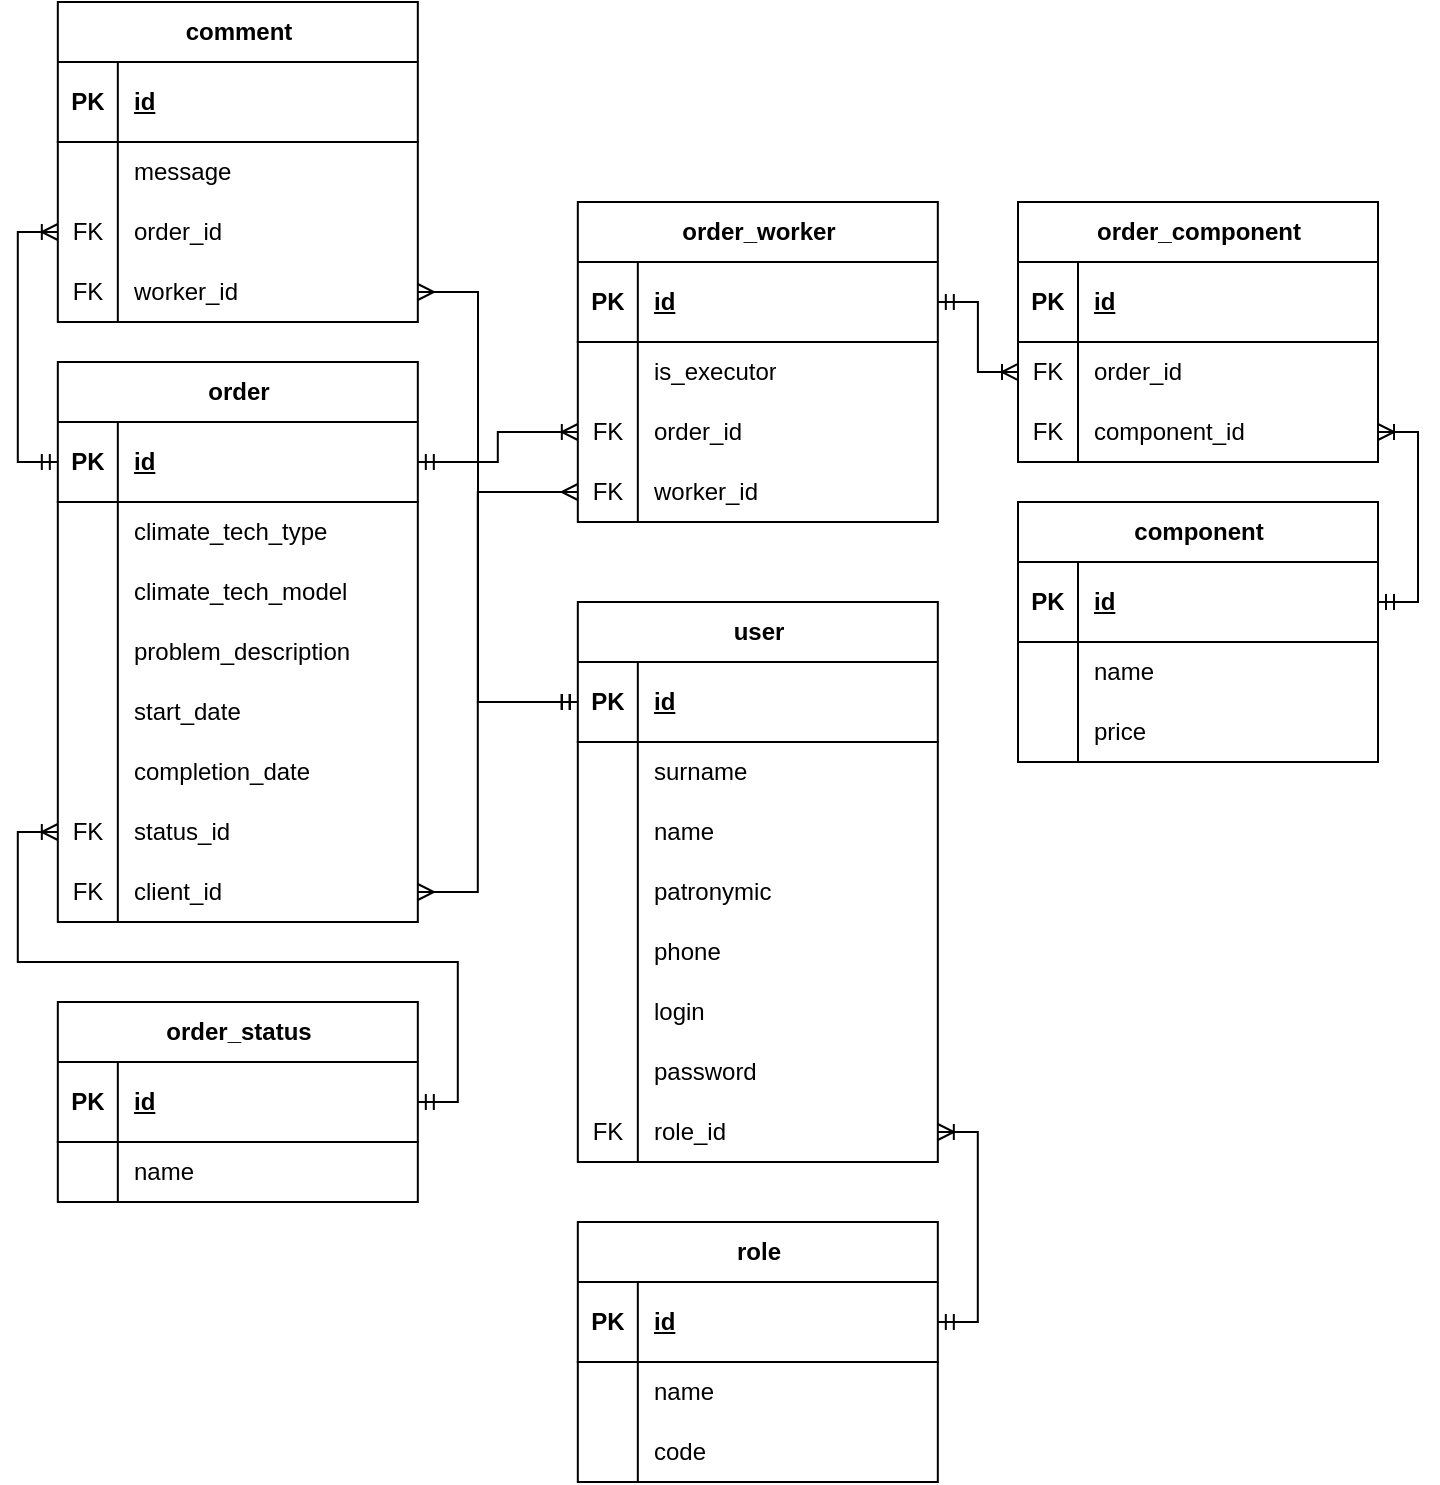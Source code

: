 <mxfile version="22.1.11" type="device">
  <diagram name="Страница — 1" id="3lKzd6CXPsoVaqZ3yTgd">
    <mxGraphModel dx="1295" dy="1095" grid="1" gridSize="10" guides="1" tooltips="1" connect="1" arrows="1" fold="1" page="1" pageScale="1" pageWidth="827" pageHeight="1169" math="0" shadow="0">
      <root>
        <mxCell id="0" />
        <mxCell id="1" parent="0" />
        <mxCell id="fuxb7Lj3LViFwTH3mXIb-1" value="order" style="shape=table;startSize=30;container=1;collapsible=1;childLayout=tableLayout;fixedRows=1;rowLines=0;fontStyle=1;align=center;resizeLast=1;html=1;" vertex="1" parent="1">
          <mxGeometry x="83.91" y="230" width="180" height="280" as="geometry" />
        </mxCell>
        <mxCell id="fuxb7Lj3LViFwTH3mXIb-2" value="" style="shape=tableRow;horizontal=0;startSize=0;swimlaneHead=0;swimlaneBody=0;fillColor=none;collapsible=0;dropTarget=0;points=[[0,0.5],[1,0.5]];portConstraint=eastwest;top=0;left=0;right=0;bottom=1;" vertex="1" parent="fuxb7Lj3LViFwTH3mXIb-1">
          <mxGeometry y="30" width="180" height="40" as="geometry" />
        </mxCell>
        <mxCell id="fuxb7Lj3LViFwTH3mXIb-3" value="PK" style="shape=partialRectangle;connectable=0;fillColor=none;top=0;left=0;bottom=0;right=0;fontStyle=1;overflow=hidden;whiteSpace=wrap;html=1;" vertex="1" parent="fuxb7Lj3LViFwTH3mXIb-2">
          <mxGeometry width="30" height="40" as="geometry">
            <mxRectangle width="30" height="40" as="alternateBounds" />
          </mxGeometry>
        </mxCell>
        <mxCell id="fuxb7Lj3LViFwTH3mXIb-4" value="id" style="shape=partialRectangle;connectable=0;fillColor=none;top=0;left=0;bottom=0;right=0;align=left;spacingLeft=6;fontStyle=5;overflow=hidden;whiteSpace=wrap;html=1;" vertex="1" parent="fuxb7Lj3LViFwTH3mXIb-2">
          <mxGeometry x="30" width="150" height="40" as="geometry">
            <mxRectangle width="150" height="40" as="alternateBounds" />
          </mxGeometry>
        </mxCell>
        <mxCell id="fuxb7Lj3LViFwTH3mXIb-5" value="" style="shape=tableRow;horizontal=0;startSize=0;swimlaneHead=0;swimlaneBody=0;fillColor=none;collapsible=0;dropTarget=0;points=[[0,0.5],[1,0.5]];portConstraint=eastwest;top=0;left=0;right=0;bottom=0;" vertex="1" parent="fuxb7Lj3LViFwTH3mXIb-1">
          <mxGeometry y="70" width="180" height="30" as="geometry" />
        </mxCell>
        <mxCell id="fuxb7Lj3LViFwTH3mXIb-6" value="" style="shape=partialRectangle;connectable=0;fillColor=none;top=0;left=0;bottom=0;right=0;editable=1;overflow=hidden;whiteSpace=wrap;html=1;" vertex="1" parent="fuxb7Lj3LViFwTH3mXIb-5">
          <mxGeometry width="30" height="30" as="geometry">
            <mxRectangle width="30" height="30" as="alternateBounds" />
          </mxGeometry>
        </mxCell>
        <mxCell id="fuxb7Lj3LViFwTH3mXIb-7" value="climate_tech_type" style="shape=partialRectangle;connectable=0;fillColor=none;top=0;left=0;bottom=0;right=0;align=left;spacingLeft=6;overflow=hidden;whiteSpace=wrap;html=1;" vertex="1" parent="fuxb7Lj3LViFwTH3mXIb-5">
          <mxGeometry x="30" width="150" height="30" as="geometry">
            <mxRectangle width="150" height="30" as="alternateBounds" />
          </mxGeometry>
        </mxCell>
        <mxCell id="fuxb7Lj3LViFwTH3mXIb-8" value="" style="shape=tableRow;horizontal=0;startSize=0;swimlaneHead=0;swimlaneBody=0;fillColor=none;collapsible=0;dropTarget=0;points=[[0,0.5],[1,0.5]];portConstraint=eastwest;top=0;left=0;right=0;bottom=0;" vertex="1" parent="fuxb7Lj3LViFwTH3mXIb-1">
          <mxGeometry y="100" width="180" height="30" as="geometry" />
        </mxCell>
        <mxCell id="fuxb7Lj3LViFwTH3mXIb-9" value="" style="shape=partialRectangle;connectable=0;fillColor=none;top=0;left=0;bottom=0;right=0;editable=1;overflow=hidden;whiteSpace=wrap;html=1;" vertex="1" parent="fuxb7Lj3LViFwTH3mXIb-8">
          <mxGeometry width="30" height="30" as="geometry">
            <mxRectangle width="30" height="30" as="alternateBounds" />
          </mxGeometry>
        </mxCell>
        <mxCell id="fuxb7Lj3LViFwTH3mXIb-10" value="climate_tech_model" style="shape=partialRectangle;connectable=0;fillColor=none;top=0;left=0;bottom=0;right=0;align=left;spacingLeft=6;overflow=hidden;whiteSpace=wrap;html=1;" vertex="1" parent="fuxb7Lj3LViFwTH3mXIb-8">
          <mxGeometry x="30" width="150" height="30" as="geometry">
            <mxRectangle width="150" height="30" as="alternateBounds" />
          </mxGeometry>
        </mxCell>
        <mxCell id="fuxb7Lj3LViFwTH3mXIb-11" value="" style="shape=tableRow;horizontal=0;startSize=0;swimlaneHead=0;swimlaneBody=0;fillColor=none;collapsible=0;dropTarget=0;points=[[0,0.5],[1,0.5]];portConstraint=eastwest;top=0;left=0;right=0;bottom=0;" vertex="1" parent="fuxb7Lj3LViFwTH3mXIb-1">
          <mxGeometry y="130" width="180" height="30" as="geometry" />
        </mxCell>
        <mxCell id="fuxb7Lj3LViFwTH3mXIb-12" value="" style="shape=partialRectangle;connectable=0;fillColor=none;top=0;left=0;bottom=0;right=0;editable=1;overflow=hidden;whiteSpace=wrap;html=1;" vertex="1" parent="fuxb7Lj3LViFwTH3mXIb-11">
          <mxGeometry width="30" height="30" as="geometry">
            <mxRectangle width="30" height="30" as="alternateBounds" />
          </mxGeometry>
        </mxCell>
        <mxCell id="fuxb7Lj3LViFwTH3mXIb-13" value="problem_description" style="shape=partialRectangle;connectable=0;fillColor=none;top=0;left=0;bottom=0;right=0;align=left;spacingLeft=6;overflow=hidden;whiteSpace=wrap;html=1;" vertex="1" parent="fuxb7Lj3LViFwTH3mXIb-11">
          <mxGeometry x="30" width="150" height="30" as="geometry">
            <mxRectangle width="150" height="30" as="alternateBounds" />
          </mxGeometry>
        </mxCell>
        <mxCell id="fuxb7Lj3LViFwTH3mXIb-14" style="shape=tableRow;horizontal=0;startSize=0;swimlaneHead=0;swimlaneBody=0;fillColor=none;collapsible=0;dropTarget=0;points=[[0,0.5],[1,0.5]];portConstraint=eastwest;top=0;left=0;right=0;bottom=0;" vertex="1" parent="fuxb7Lj3LViFwTH3mXIb-1">
          <mxGeometry y="160" width="180" height="30" as="geometry" />
        </mxCell>
        <mxCell id="fuxb7Lj3LViFwTH3mXIb-15" style="shape=partialRectangle;connectable=0;fillColor=none;top=0;left=0;bottom=0;right=0;editable=1;overflow=hidden;whiteSpace=wrap;html=1;" vertex="1" parent="fuxb7Lj3LViFwTH3mXIb-14">
          <mxGeometry width="30" height="30" as="geometry">
            <mxRectangle width="30" height="30" as="alternateBounds" />
          </mxGeometry>
        </mxCell>
        <mxCell id="fuxb7Lj3LViFwTH3mXIb-16" value="start_date" style="shape=partialRectangle;connectable=0;fillColor=none;top=0;left=0;bottom=0;right=0;align=left;spacingLeft=6;overflow=hidden;whiteSpace=wrap;html=1;" vertex="1" parent="fuxb7Lj3LViFwTH3mXIb-14">
          <mxGeometry x="30" width="150" height="30" as="geometry">
            <mxRectangle width="150" height="30" as="alternateBounds" />
          </mxGeometry>
        </mxCell>
        <mxCell id="fuxb7Lj3LViFwTH3mXIb-17" style="shape=tableRow;horizontal=0;startSize=0;swimlaneHead=0;swimlaneBody=0;fillColor=none;collapsible=0;dropTarget=0;points=[[0,0.5],[1,0.5]];portConstraint=eastwest;top=0;left=0;right=0;bottom=0;" vertex="1" parent="fuxb7Lj3LViFwTH3mXIb-1">
          <mxGeometry y="190" width="180" height="30" as="geometry" />
        </mxCell>
        <mxCell id="fuxb7Lj3LViFwTH3mXIb-18" value="" style="shape=partialRectangle;connectable=0;fillColor=none;top=0;left=0;bottom=0;right=0;editable=1;overflow=hidden;whiteSpace=wrap;html=1;" vertex="1" parent="fuxb7Lj3LViFwTH3mXIb-17">
          <mxGeometry width="30" height="30" as="geometry">
            <mxRectangle width="30" height="30" as="alternateBounds" />
          </mxGeometry>
        </mxCell>
        <mxCell id="fuxb7Lj3LViFwTH3mXIb-19" value="completion_date" style="shape=partialRectangle;connectable=0;fillColor=none;top=0;left=0;bottom=0;right=0;align=left;spacingLeft=6;overflow=hidden;whiteSpace=wrap;html=1;" vertex="1" parent="fuxb7Lj3LViFwTH3mXIb-17">
          <mxGeometry x="30" width="150" height="30" as="geometry">
            <mxRectangle width="150" height="30" as="alternateBounds" />
          </mxGeometry>
        </mxCell>
        <mxCell id="fuxb7Lj3LViFwTH3mXIb-20" style="shape=tableRow;horizontal=0;startSize=0;swimlaneHead=0;swimlaneBody=0;fillColor=none;collapsible=0;dropTarget=0;points=[[0,0.5],[1,0.5]];portConstraint=eastwest;top=0;left=0;right=0;bottom=0;" vertex="1" parent="fuxb7Lj3LViFwTH3mXIb-1">
          <mxGeometry y="220" width="180" height="30" as="geometry" />
        </mxCell>
        <mxCell id="fuxb7Lj3LViFwTH3mXIb-21" value="FK" style="shape=partialRectangle;connectable=0;fillColor=none;top=0;left=0;bottom=0;right=0;editable=1;overflow=hidden;whiteSpace=wrap;html=1;" vertex="1" parent="fuxb7Lj3LViFwTH3mXIb-20">
          <mxGeometry width="30" height="30" as="geometry">
            <mxRectangle width="30" height="30" as="alternateBounds" />
          </mxGeometry>
        </mxCell>
        <mxCell id="fuxb7Lj3LViFwTH3mXIb-22" value="status_id" style="shape=partialRectangle;connectable=0;fillColor=none;top=0;left=0;bottom=0;right=0;align=left;spacingLeft=6;overflow=hidden;whiteSpace=wrap;html=1;" vertex="1" parent="fuxb7Lj3LViFwTH3mXIb-20">
          <mxGeometry x="30" width="150" height="30" as="geometry">
            <mxRectangle width="150" height="30" as="alternateBounds" />
          </mxGeometry>
        </mxCell>
        <mxCell id="fuxb7Lj3LViFwTH3mXIb-23" style="shape=tableRow;horizontal=0;startSize=0;swimlaneHead=0;swimlaneBody=0;fillColor=none;collapsible=0;dropTarget=0;points=[[0,0.5],[1,0.5]];portConstraint=eastwest;top=0;left=0;right=0;bottom=0;" vertex="1" parent="fuxb7Lj3LViFwTH3mXIb-1">
          <mxGeometry y="250" width="180" height="30" as="geometry" />
        </mxCell>
        <mxCell id="fuxb7Lj3LViFwTH3mXIb-24" value="FK" style="shape=partialRectangle;connectable=0;fillColor=none;top=0;left=0;bottom=0;right=0;editable=1;overflow=hidden;whiteSpace=wrap;html=1;" vertex="1" parent="fuxb7Lj3LViFwTH3mXIb-23">
          <mxGeometry width="30" height="30" as="geometry">
            <mxRectangle width="30" height="30" as="alternateBounds" />
          </mxGeometry>
        </mxCell>
        <mxCell id="fuxb7Lj3LViFwTH3mXIb-25" value="client_id" style="shape=partialRectangle;connectable=0;fillColor=none;top=0;left=0;bottom=0;right=0;align=left;spacingLeft=6;overflow=hidden;whiteSpace=wrap;html=1;" vertex="1" parent="fuxb7Lj3LViFwTH3mXIb-23">
          <mxGeometry x="30" width="150" height="30" as="geometry">
            <mxRectangle width="150" height="30" as="alternateBounds" />
          </mxGeometry>
        </mxCell>
        <mxCell id="fuxb7Lj3LViFwTH3mXIb-26" value="order_status" style="shape=table;startSize=30;container=1;collapsible=1;childLayout=tableLayout;fixedRows=1;rowLines=0;fontStyle=1;align=center;resizeLast=1;html=1;" vertex="1" parent="1">
          <mxGeometry x="83.91" y="550" width="180" height="100" as="geometry" />
        </mxCell>
        <mxCell id="fuxb7Lj3LViFwTH3mXIb-27" value="" style="shape=tableRow;horizontal=0;startSize=0;swimlaneHead=0;swimlaneBody=0;fillColor=none;collapsible=0;dropTarget=0;points=[[0,0.5],[1,0.5]];portConstraint=eastwest;top=0;left=0;right=0;bottom=1;" vertex="1" parent="fuxb7Lj3LViFwTH3mXIb-26">
          <mxGeometry y="30" width="180" height="40" as="geometry" />
        </mxCell>
        <mxCell id="fuxb7Lj3LViFwTH3mXIb-28" value="PK" style="shape=partialRectangle;connectable=0;fillColor=none;top=0;left=0;bottom=0;right=0;fontStyle=1;overflow=hidden;whiteSpace=wrap;html=1;" vertex="1" parent="fuxb7Lj3LViFwTH3mXIb-27">
          <mxGeometry width="30" height="40" as="geometry">
            <mxRectangle width="30" height="40" as="alternateBounds" />
          </mxGeometry>
        </mxCell>
        <mxCell id="fuxb7Lj3LViFwTH3mXIb-29" value="id" style="shape=partialRectangle;connectable=0;fillColor=none;top=0;left=0;bottom=0;right=0;align=left;spacingLeft=6;fontStyle=5;overflow=hidden;whiteSpace=wrap;html=1;" vertex="1" parent="fuxb7Lj3LViFwTH3mXIb-27">
          <mxGeometry x="30" width="150" height="40" as="geometry">
            <mxRectangle width="150" height="40" as="alternateBounds" />
          </mxGeometry>
        </mxCell>
        <mxCell id="fuxb7Lj3LViFwTH3mXIb-30" value="" style="shape=tableRow;horizontal=0;startSize=0;swimlaneHead=0;swimlaneBody=0;fillColor=none;collapsible=0;dropTarget=0;points=[[0,0.5],[1,0.5]];portConstraint=eastwest;top=0;left=0;right=0;bottom=0;" vertex="1" parent="fuxb7Lj3LViFwTH3mXIb-26">
          <mxGeometry y="70" width="180" height="30" as="geometry" />
        </mxCell>
        <mxCell id="fuxb7Lj3LViFwTH3mXIb-31" value="" style="shape=partialRectangle;connectable=0;fillColor=none;top=0;left=0;bottom=0;right=0;editable=1;overflow=hidden;whiteSpace=wrap;html=1;" vertex="1" parent="fuxb7Lj3LViFwTH3mXIb-30">
          <mxGeometry width="30" height="30" as="geometry">
            <mxRectangle width="30" height="30" as="alternateBounds" />
          </mxGeometry>
        </mxCell>
        <mxCell id="fuxb7Lj3LViFwTH3mXIb-32" value="name" style="shape=partialRectangle;connectable=0;fillColor=none;top=0;left=0;bottom=0;right=0;align=left;spacingLeft=6;overflow=hidden;whiteSpace=wrap;html=1;" vertex="1" parent="fuxb7Lj3LViFwTH3mXIb-30">
          <mxGeometry x="30" width="150" height="30" as="geometry">
            <mxRectangle width="150" height="30" as="alternateBounds" />
          </mxGeometry>
        </mxCell>
        <mxCell id="fuxb7Lj3LViFwTH3mXIb-38" style="edgeStyle=orthogonalEdgeStyle;rounded=0;orthogonalLoop=1;jettySize=auto;html=1;endArrow=ERmandOne;endFill=0;startArrow=ERoneToMany;startFill=0;" edge="1" parent="1" source="fuxb7Lj3LViFwTH3mXIb-20" target="fuxb7Lj3LViFwTH3mXIb-27">
          <mxGeometry relative="1" as="geometry">
            <mxPoint x="843.91" y="885" as="sourcePoint" />
            <mxPoint x="743.91" y="825" as="targetPoint" />
          </mxGeometry>
        </mxCell>
        <mxCell id="fuxb7Lj3LViFwTH3mXIb-40" value="user" style="shape=table;startSize=30;container=1;collapsible=1;childLayout=tableLayout;fixedRows=1;rowLines=0;fontStyle=1;align=center;resizeLast=1;html=1;" vertex="1" parent="1">
          <mxGeometry x="343.91" y="350" width="180" height="280" as="geometry" />
        </mxCell>
        <mxCell id="fuxb7Lj3LViFwTH3mXIb-41" value="" style="shape=tableRow;horizontal=0;startSize=0;swimlaneHead=0;swimlaneBody=0;fillColor=none;collapsible=0;dropTarget=0;points=[[0,0.5],[1,0.5]];portConstraint=eastwest;top=0;left=0;right=0;bottom=1;" vertex="1" parent="fuxb7Lj3LViFwTH3mXIb-40">
          <mxGeometry y="30" width="180" height="40" as="geometry" />
        </mxCell>
        <mxCell id="fuxb7Lj3LViFwTH3mXIb-42" value="PK" style="shape=partialRectangle;connectable=0;fillColor=none;top=0;left=0;bottom=0;right=0;fontStyle=1;overflow=hidden;whiteSpace=wrap;html=1;" vertex="1" parent="fuxb7Lj3LViFwTH3mXIb-41">
          <mxGeometry width="30" height="40" as="geometry">
            <mxRectangle width="30" height="40" as="alternateBounds" />
          </mxGeometry>
        </mxCell>
        <mxCell id="fuxb7Lj3LViFwTH3mXIb-43" value="id" style="shape=partialRectangle;connectable=0;fillColor=none;top=0;left=0;bottom=0;right=0;align=left;spacingLeft=6;fontStyle=5;overflow=hidden;whiteSpace=wrap;html=1;" vertex="1" parent="fuxb7Lj3LViFwTH3mXIb-41">
          <mxGeometry x="30" width="150" height="40" as="geometry">
            <mxRectangle width="150" height="40" as="alternateBounds" />
          </mxGeometry>
        </mxCell>
        <mxCell id="fuxb7Lj3LViFwTH3mXIb-44" value="" style="shape=tableRow;horizontal=0;startSize=0;swimlaneHead=0;swimlaneBody=0;fillColor=none;collapsible=0;dropTarget=0;points=[[0,0.5],[1,0.5]];portConstraint=eastwest;top=0;left=0;right=0;bottom=0;" vertex="1" parent="fuxb7Lj3LViFwTH3mXIb-40">
          <mxGeometry y="70" width="180" height="30" as="geometry" />
        </mxCell>
        <mxCell id="fuxb7Lj3LViFwTH3mXIb-45" value="" style="shape=partialRectangle;connectable=0;fillColor=none;top=0;left=0;bottom=0;right=0;editable=1;overflow=hidden;whiteSpace=wrap;html=1;" vertex="1" parent="fuxb7Lj3LViFwTH3mXIb-44">
          <mxGeometry width="30" height="30" as="geometry">
            <mxRectangle width="30" height="30" as="alternateBounds" />
          </mxGeometry>
        </mxCell>
        <mxCell id="fuxb7Lj3LViFwTH3mXIb-46" value="surname" style="shape=partialRectangle;connectable=0;fillColor=none;top=0;left=0;bottom=0;right=0;align=left;spacingLeft=6;overflow=hidden;whiteSpace=wrap;html=1;" vertex="1" parent="fuxb7Lj3LViFwTH3mXIb-44">
          <mxGeometry x="30" width="150" height="30" as="geometry">
            <mxRectangle width="150" height="30" as="alternateBounds" />
          </mxGeometry>
        </mxCell>
        <mxCell id="fuxb7Lj3LViFwTH3mXIb-47" value="" style="shape=tableRow;horizontal=0;startSize=0;swimlaneHead=0;swimlaneBody=0;fillColor=none;collapsible=0;dropTarget=0;points=[[0,0.5],[1,0.5]];portConstraint=eastwest;top=0;left=0;right=0;bottom=0;" vertex="1" parent="fuxb7Lj3LViFwTH3mXIb-40">
          <mxGeometry y="100" width="180" height="30" as="geometry" />
        </mxCell>
        <mxCell id="fuxb7Lj3LViFwTH3mXIb-48" value="" style="shape=partialRectangle;connectable=0;fillColor=none;top=0;left=0;bottom=0;right=0;editable=1;overflow=hidden;whiteSpace=wrap;html=1;" vertex="1" parent="fuxb7Lj3LViFwTH3mXIb-47">
          <mxGeometry width="30" height="30" as="geometry">
            <mxRectangle width="30" height="30" as="alternateBounds" />
          </mxGeometry>
        </mxCell>
        <mxCell id="fuxb7Lj3LViFwTH3mXIb-49" value="name" style="shape=partialRectangle;connectable=0;fillColor=none;top=0;left=0;bottom=0;right=0;align=left;spacingLeft=6;overflow=hidden;whiteSpace=wrap;html=1;" vertex="1" parent="fuxb7Lj3LViFwTH3mXIb-47">
          <mxGeometry x="30" width="150" height="30" as="geometry">
            <mxRectangle width="150" height="30" as="alternateBounds" />
          </mxGeometry>
        </mxCell>
        <mxCell id="fuxb7Lj3LViFwTH3mXIb-50" value="" style="shape=tableRow;horizontal=0;startSize=0;swimlaneHead=0;swimlaneBody=0;fillColor=none;collapsible=0;dropTarget=0;points=[[0,0.5],[1,0.5]];portConstraint=eastwest;top=0;left=0;right=0;bottom=0;" vertex="1" parent="fuxb7Lj3LViFwTH3mXIb-40">
          <mxGeometry y="130" width="180" height="30" as="geometry" />
        </mxCell>
        <mxCell id="fuxb7Lj3LViFwTH3mXIb-51" value="" style="shape=partialRectangle;connectable=0;fillColor=none;top=0;left=0;bottom=0;right=0;editable=1;overflow=hidden;whiteSpace=wrap;html=1;" vertex="1" parent="fuxb7Lj3LViFwTH3mXIb-50">
          <mxGeometry width="30" height="30" as="geometry">
            <mxRectangle width="30" height="30" as="alternateBounds" />
          </mxGeometry>
        </mxCell>
        <mxCell id="fuxb7Lj3LViFwTH3mXIb-52" value="patronymic" style="shape=partialRectangle;connectable=0;fillColor=none;top=0;left=0;bottom=0;right=0;align=left;spacingLeft=6;overflow=hidden;whiteSpace=wrap;html=1;" vertex="1" parent="fuxb7Lj3LViFwTH3mXIb-50">
          <mxGeometry x="30" width="150" height="30" as="geometry">
            <mxRectangle width="150" height="30" as="alternateBounds" />
          </mxGeometry>
        </mxCell>
        <mxCell id="fuxb7Lj3LViFwTH3mXIb-53" style="shape=tableRow;horizontal=0;startSize=0;swimlaneHead=0;swimlaneBody=0;fillColor=none;collapsible=0;dropTarget=0;points=[[0,0.5],[1,0.5]];portConstraint=eastwest;top=0;left=0;right=0;bottom=0;" vertex="1" parent="fuxb7Lj3LViFwTH3mXIb-40">
          <mxGeometry y="160" width="180" height="30" as="geometry" />
        </mxCell>
        <mxCell id="fuxb7Lj3LViFwTH3mXIb-54" style="shape=partialRectangle;connectable=0;fillColor=none;top=0;left=0;bottom=0;right=0;editable=1;overflow=hidden;whiteSpace=wrap;html=1;" vertex="1" parent="fuxb7Lj3LViFwTH3mXIb-53">
          <mxGeometry width="30" height="30" as="geometry">
            <mxRectangle width="30" height="30" as="alternateBounds" />
          </mxGeometry>
        </mxCell>
        <mxCell id="fuxb7Lj3LViFwTH3mXIb-55" value="phone" style="shape=partialRectangle;connectable=0;fillColor=none;top=0;left=0;bottom=0;right=0;align=left;spacingLeft=6;overflow=hidden;whiteSpace=wrap;html=1;" vertex="1" parent="fuxb7Lj3LViFwTH3mXIb-53">
          <mxGeometry x="30" width="150" height="30" as="geometry">
            <mxRectangle width="150" height="30" as="alternateBounds" />
          </mxGeometry>
        </mxCell>
        <mxCell id="fuxb7Lj3LViFwTH3mXIb-56" style="shape=tableRow;horizontal=0;startSize=0;swimlaneHead=0;swimlaneBody=0;fillColor=none;collapsible=0;dropTarget=0;points=[[0,0.5],[1,0.5]];portConstraint=eastwest;top=0;left=0;right=0;bottom=0;" vertex="1" parent="fuxb7Lj3LViFwTH3mXIb-40">
          <mxGeometry y="190" width="180" height="30" as="geometry" />
        </mxCell>
        <mxCell id="fuxb7Lj3LViFwTH3mXIb-57" style="shape=partialRectangle;connectable=0;fillColor=none;top=0;left=0;bottom=0;right=0;editable=1;overflow=hidden;whiteSpace=wrap;html=1;" vertex="1" parent="fuxb7Lj3LViFwTH3mXIb-56">
          <mxGeometry width="30" height="30" as="geometry">
            <mxRectangle width="30" height="30" as="alternateBounds" />
          </mxGeometry>
        </mxCell>
        <mxCell id="fuxb7Lj3LViFwTH3mXIb-58" value="login" style="shape=partialRectangle;connectable=0;fillColor=none;top=0;left=0;bottom=0;right=0;align=left;spacingLeft=6;overflow=hidden;whiteSpace=wrap;html=1;" vertex="1" parent="fuxb7Lj3LViFwTH3mXIb-56">
          <mxGeometry x="30" width="150" height="30" as="geometry">
            <mxRectangle width="150" height="30" as="alternateBounds" />
          </mxGeometry>
        </mxCell>
        <mxCell id="fuxb7Lj3LViFwTH3mXIb-59" style="shape=tableRow;horizontal=0;startSize=0;swimlaneHead=0;swimlaneBody=0;fillColor=none;collapsible=0;dropTarget=0;points=[[0,0.5],[1,0.5]];portConstraint=eastwest;top=0;left=0;right=0;bottom=0;" vertex="1" parent="fuxb7Lj3LViFwTH3mXIb-40">
          <mxGeometry y="220" width="180" height="30" as="geometry" />
        </mxCell>
        <mxCell id="fuxb7Lj3LViFwTH3mXIb-60" style="shape=partialRectangle;connectable=0;fillColor=none;top=0;left=0;bottom=0;right=0;editable=1;overflow=hidden;whiteSpace=wrap;html=1;" vertex="1" parent="fuxb7Lj3LViFwTH3mXIb-59">
          <mxGeometry width="30" height="30" as="geometry">
            <mxRectangle width="30" height="30" as="alternateBounds" />
          </mxGeometry>
        </mxCell>
        <mxCell id="fuxb7Lj3LViFwTH3mXIb-61" value="password" style="shape=partialRectangle;connectable=0;fillColor=none;top=0;left=0;bottom=0;right=0;align=left;spacingLeft=6;overflow=hidden;whiteSpace=wrap;html=1;" vertex="1" parent="fuxb7Lj3LViFwTH3mXIb-59">
          <mxGeometry x="30" width="150" height="30" as="geometry">
            <mxRectangle width="150" height="30" as="alternateBounds" />
          </mxGeometry>
        </mxCell>
        <mxCell id="fuxb7Lj3LViFwTH3mXIb-62" style="shape=tableRow;horizontal=0;startSize=0;swimlaneHead=0;swimlaneBody=0;fillColor=none;collapsible=0;dropTarget=0;points=[[0,0.5],[1,0.5]];portConstraint=eastwest;top=0;left=0;right=0;bottom=0;" vertex="1" parent="fuxb7Lj3LViFwTH3mXIb-40">
          <mxGeometry y="250" width="180" height="30" as="geometry" />
        </mxCell>
        <mxCell id="fuxb7Lj3LViFwTH3mXIb-63" value="FK" style="shape=partialRectangle;connectable=0;fillColor=none;top=0;left=0;bottom=0;right=0;editable=1;overflow=hidden;whiteSpace=wrap;html=1;" vertex="1" parent="fuxb7Lj3LViFwTH3mXIb-62">
          <mxGeometry width="30" height="30" as="geometry">
            <mxRectangle width="30" height="30" as="alternateBounds" />
          </mxGeometry>
        </mxCell>
        <mxCell id="fuxb7Lj3LViFwTH3mXIb-64" value="role_id" style="shape=partialRectangle;connectable=0;fillColor=none;top=0;left=0;bottom=0;right=0;align=left;spacingLeft=6;overflow=hidden;whiteSpace=wrap;html=1;" vertex="1" parent="fuxb7Lj3LViFwTH3mXIb-62">
          <mxGeometry x="30" width="150" height="30" as="geometry">
            <mxRectangle width="150" height="30" as="alternateBounds" />
          </mxGeometry>
        </mxCell>
        <mxCell id="fuxb7Lj3LViFwTH3mXIb-65" value="role" style="shape=table;startSize=30;container=1;collapsible=1;childLayout=tableLayout;fixedRows=1;rowLines=0;fontStyle=1;align=center;resizeLast=1;html=1;" vertex="1" parent="1">
          <mxGeometry x="343.91" y="660" width="180" height="130" as="geometry" />
        </mxCell>
        <mxCell id="fuxb7Lj3LViFwTH3mXIb-66" value="" style="shape=tableRow;horizontal=0;startSize=0;swimlaneHead=0;swimlaneBody=0;fillColor=none;collapsible=0;dropTarget=0;points=[[0,0.5],[1,0.5]];portConstraint=eastwest;top=0;left=0;right=0;bottom=1;" vertex="1" parent="fuxb7Lj3LViFwTH3mXIb-65">
          <mxGeometry y="30" width="180" height="40" as="geometry" />
        </mxCell>
        <mxCell id="fuxb7Lj3LViFwTH3mXIb-67" value="PK" style="shape=partialRectangle;connectable=0;fillColor=none;top=0;left=0;bottom=0;right=0;fontStyle=1;overflow=hidden;whiteSpace=wrap;html=1;" vertex="1" parent="fuxb7Lj3LViFwTH3mXIb-66">
          <mxGeometry width="30" height="40" as="geometry">
            <mxRectangle width="30" height="40" as="alternateBounds" />
          </mxGeometry>
        </mxCell>
        <mxCell id="fuxb7Lj3LViFwTH3mXIb-68" value="id" style="shape=partialRectangle;connectable=0;fillColor=none;top=0;left=0;bottom=0;right=0;align=left;spacingLeft=6;fontStyle=5;overflow=hidden;whiteSpace=wrap;html=1;" vertex="1" parent="fuxb7Lj3LViFwTH3mXIb-66">
          <mxGeometry x="30" width="150" height="40" as="geometry">
            <mxRectangle width="150" height="40" as="alternateBounds" />
          </mxGeometry>
        </mxCell>
        <mxCell id="fuxb7Lj3LViFwTH3mXIb-69" value="" style="shape=tableRow;horizontal=0;startSize=0;swimlaneHead=0;swimlaneBody=0;fillColor=none;collapsible=0;dropTarget=0;points=[[0,0.5],[1,0.5]];portConstraint=eastwest;top=0;left=0;right=0;bottom=0;" vertex="1" parent="fuxb7Lj3LViFwTH3mXIb-65">
          <mxGeometry y="70" width="180" height="30" as="geometry" />
        </mxCell>
        <mxCell id="fuxb7Lj3LViFwTH3mXIb-70" value="" style="shape=partialRectangle;connectable=0;fillColor=none;top=0;left=0;bottom=0;right=0;editable=1;overflow=hidden;whiteSpace=wrap;html=1;" vertex="1" parent="fuxb7Lj3LViFwTH3mXIb-69">
          <mxGeometry width="30" height="30" as="geometry">
            <mxRectangle width="30" height="30" as="alternateBounds" />
          </mxGeometry>
        </mxCell>
        <mxCell id="fuxb7Lj3LViFwTH3mXIb-71" value="name" style="shape=partialRectangle;connectable=0;fillColor=none;top=0;left=0;bottom=0;right=0;align=left;spacingLeft=6;overflow=hidden;whiteSpace=wrap;html=1;" vertex="1" parent="fuxb7Lj3LViFwTH3mXIb-69">
          <mxGeometry x="30" width="150" height="30" as="geometry">
            <mxRectangle width="150" height="30" as="alternateBounds" />
          </mxGeometry>
        </mxCell>
        <mxCell id="fuxb7Lj3LViFwTH3mXIb-72" style="shape=tableRow;horizontal=0;startSize=0;swimlaneHead=0;swimlaneBody=0;fillColor=none;collapsible=0;dropTarget=0;points=[[0,0.5],[1,0.5]];portConstraint=eastwest;top=0;left=0;right=0;bottom=0;" vertex="1" parent="fuxb7Lj3LViFwTH3mXIb-65">
          <mxGeometry y="100" width="180" height="30" as="geometry" />
        </mxCell>
        <mxCell id="fuxb7Lj3LViFwTH3mXIb-73" style="shape=partialRectangle;connectable=0;fillColor=none;top=0;left=0;bottom=0;right=0;editable=1;overflow=hidden;whiteSpace=wrap;html=1;" vertex="1" parent="fuxb7Lj3LViFwTH3mXIb-72">
          <mxGeometry width="30" height="30" as="geometry">
            <mxRectangle width="30" height="30" as="alternateBounds" />
          </mxGeometry>
        </mxCell>
        <mxCell id="fuxb7Lj3LViFwTH3mXIb-74" value="code" style="shape=partialRectangle;connectable=0;fillColor=none;top=0;left=0;bottom=0;right=0;align=left;spacingLeft=6;overflow=hidden;whiteSpace=wrap;html=1;" vertex="1" parent="fuxb7Lj3LViFwTH3mXIb-72">
          <mxGeometry x="30" width="150" height="30" as="geometry">
            <mxRectangle width="150" height="30" as="alternateBounds" />
          </mxGeometry>
        </mxCell>
        <mxCell id="fuxb7Lj3LViFwTH3mXIb-75" style="edgeStyle=orthogonalEdgeStyle;rounded=0;orthogonalLoop=1;jettySize=auto;html=1;endArrow=ERmandOne;endFill=0;startArrow=ERoneToMany;startFill=0;exitX=1;exitY=0.5;exitDx=0;exitDy=0;entryX=1;entryY=0.5;entryDx=0;entryDy=0;" edge="1" parent="1" source="fuxb7Lj3LViFwTH3mXIb-62" target="fuxb7Lj3LViFwTH3mXIb-66">
          <mxGeometry relative="1" as="geometry">
            <mxPoint x="93.91" y="475" as="sourcePoint" />
            <mxPoint x="273.91" y="610" as="targetPoint" />
            <Array as="points">
              <mxPoint x="543.91" y="615" />
              <mxPoint x="543.91" y="710" />
            </Array>
          </mxGeometry>
        </mxCell>
        <mxCell id="fuxb7Lj3LViFwTH3mXIb-77" style="edgeStyle=orthogonalEdgeStyle;rounded=0;orthogonalLoop=1;jettySize=auto;html=1;startArrow=ERmandOne;startFill=0;endArrow=ERmany;endFill=0;" edge="1" parent="1" source="fuxb7Lj3LViFwTH3mXIb-41" target="fuxb7Lj3LViFwTH3mXIb-23">
          <mxGeometry relative="1" as="geometry">
            <Array as="points">
              <mxPoint x="293.91" y="400" />
              <mxPoint x="293.91" y="495" />
            </Array>
          </mxGeometry>
        </mxCell>
        <mxCell id="fuxb7Lj3LViFwTH3mXIb-78" value="order_worker" style="shape=table;startSize=30;container=1;collapsible=1;childLayout=tableLayout;fixedRows=1;rowLines=0;fontStyle=1;align=center;resizeLast=1;html=1;" vertex="1" parent="1">
          <mxGeometry x="343.91" y="150" width="180" height="160" as="geometry" />
        </mxCell>
        <mxCell id="fuxb7Lj3LViFwTH3mXIb-79" value="" style="shape=tableRow;horizontal=0;startSize=0;swimlaneHead=0;swimlaneBody=0;fillColor=none;collapsible=0;dropTarget=0;points=[[0,0.5],[1,0.5]];portConstraint=eastwest;top=0;left=0;right=0;bottom=1;" vertex="1" parent="fuxb7Lj3LViFwTH3mXIb-78">
          <mxGeometry y="30" width="180" height="40" as="geometry" />
        </mxCell>
        <mxCell id="fuxb7Lj3LViFwTH3mXIb-80" value="PK" style="shape=partialRectangle;connectable=0;fillColor=none;top=0;left=0;bottom=0;right=0;fontStyle=1;overflow=hidden;whiteSpace=wrap;html=1;" vertex="1" parent="fuxb7Lj3LViFwTH3mXIb-79">
          <mxGeometry width="30" height="40" as="geometry">
            <mxRectangle width="30" height="40" as="alternateBounds" />
          </mxGeometry>
        </mxCell>
        <mxCell id="fuxb7Lj3LViFwTH3mXIb-81" value="id" style="shape=partialRectangle;connectable=0;fillColor=none;top=0;left=0;bottom=0;right=0;align=left;spacingLeft=6;fontStyle=5;overflow=hidden;whiteSpace=wrap;html=1;" vertex="1" parent="fuxb7Lj3LViFwTH3mXIb-79">
          <mxGeometry x="30" width="150" height="40" as="geometry">
            <mxRectangle width="150" height="40" as="alternateBounds" />
          </mxGeometry>
        </mxCell>
        <mxCell id="fuxb7Lj3LViFwTH3mXIb-82" value="" style="shape=tableRow;horizontal=0;startSize=0;swimlaneHead=0;swimlaneBody=0;fillColor=none;collapsible=0;dropTarget=0;points=[[0,0.5],[1,0.5]];portConstraint=eastwest;top=0;left=0;right=0;bottom=0;" vertex="1" parent="fuxb7Lj3LViFwTH3mXIb-78">
          <mxGeometry y="70" width="180" height="30" as="geometry" />
        </mxCell>
        <mxCell id="fuxb7Lj3LViFwTH3mXIb-83" value="" style="shape=partialRectangle;connectable=0;fillColor=none;top=0;left=0;bottom=0;right=0;editable=1;overflow=hidden;whiteSpace=wrap;html=1;" vertex="1" parent="fuxb7Lj3LViFwTH3mXIb-82">
          <mxGeometry width="30" height="30" as="geometry">
            <mxRectangle width="30" height="30" as="alternateBounds" />
          </mxGeometry>
        </mxCell>
        <mxCell id="fuxb7Lj3LViFwTH3mXIb-84" value="is_executor" style="shape=partialRectangle;connectable=0;fillColor=none;top=0;left=0;bottom=0;right=0;align=left;spacingLeft=6;overflow=hidden;whiteSpace=wrap;html=1;" vertex="1" parent="fuxb7Lj3LViFwTH3mXIb-82">
          <mxGeometry x="30" width="150" height="30" as="geometry">
            <mxRectangle width="150" height="30" as="alternateBounds" />
          </mxGeometry>
        </mxCell>
        <mxCell id="fuxb7Lj3LViFwTH3mXIb-85" value="" style="shape=tableRow;horizontal=0;startSize=0;swimlaneHead=0;swimlaneBody=0;fillColor=none;collapsible=0;dropTarget=0;points=[[0,0.5],[1,0.5]];portConstraint=eastwest;top=0;left=0;right=0;bottom=0;" vertex="1" parent="fuxb7Lj3LViFwTH3mXIb-78">
          <mxGeometry y="100" width="180" height="30" as="geometry" />
        </mxCell>
        <mxCell id="fuxb7Lj3LViFwTH3mXIb-86" value="FK" style="shape=partialRectangle;connectable=0;fillColor=none;top=0;left=0;bottom=0;right=0;editable=1;overflow=hidden;whiteSpace=wrap;html=1;" vertex="1" parent="fuxb7Lj3LViFwTH3mXIb-85">
          <mxGeometry width="30" height="30" as="geometry">
            <mxRectangle width="30" height="30" as="alternateBounds" />
          </mxGeometry>
        </mxCell>
        <mxCell id="fuxb7Lj3LViFwTH3mXIb-87" value="order_id" style="shape=partialRectangle;connectable=0;fillColor=none;top=0;left=0;bottom=0;right=0;align=left;spacingLeft=6;overflow=hidden;whiteSpace=wrap;html=1;" vertex="1" parent="fuxb7Lj3LViFwTH3mXIb-85">
          <mxGeometry x="30" width="150" height="30" as="geometry">
            <mxRectangle width="150" height="30" as="alternateBounds" />
          </mxGeometry>
        </mxCell>
        <mxCell id="fuxb7Lj3LViFwTH3mXIb-88" value="" style="shape=tableRow;horizontal=0;startSize=0;swimlaneHead=0;swimlaneBody=0;fillColor=none;collapsible=0;dropTarget=0;points=[[0,0.5],[1,0.5]];portConstraint=eastwest;top=0;left=0;right=0;bottom=0;" vertex="1" parent="fuxb7Lj3LViFwTH3mXIb-78">
          <mxGeometry y="130" width="180" height="30" as="geometry" />
        </mxCell>
        <mxCell id="fuxb7Lj3LViFwTH3mXIb-89" value="FK" style="shape=partialRectangle;connectable=0;fillColor=none;top=0;left=0;bottom=0;right=0;editable=1;overflow=hidden;whiteSpace=wrap;html=1;" vertex="1" parent="fuxb7Lj3LViFwTH3mXIb-88">
          <mxGeometry width="30" height="30" as="geometry">
            <mxRectangle width="30" height="30" as="alternateBounds" />
          </mxGeometry>
        </mxCell>
        <mxCell id="fuxb7Lj3LViFwTH3mXIb-90" value="worker_id" style="shape=partialRectangle;connectable=0;fillColor=none;top=0;left=0;bottom=0;right=0;align=left;spacingLeft=6;overflow=hidden;whiteSpace=wrap;html=1;" vertex="1" parent="fuxb7Lj3LViFwTH3mXIb-88">
          <mxGeometry x="30" width="150" height="30" as="geometry">
            <mxRectangle width="150" height="30" as="alternateBounds" />
          </mxGeometry>
        </mxCell>
        <mxCell id="fuxb7Lj3LViFwTH3mXIb-92" style="edgeStyle=orthogonalEdgeStyle;rounded=0;orthogonalLoop=1;jettySize=auto;html=1;startArrow=ERmandOne;startFill=0;endArrow=ERoneToMany;endFill=0;" edge="1" parent="1" source="fuxb7Lj3LViFwTH3mXIb-2" target="fuxb7Lj3LViFwTH3mXIb-85">
          <mxGeometry relative="1" as="geometry">
            <mxPoint x="773.91" y="290" as="sourcePoint" />
            <mxPoint x="273.91" y="505" as="targetPoint" />
          </mxGeometry>
        </mxCell>
        <mxCell id="fuxb7Lj3LViFwTH3mXIb-93" style="edgeStyle=orthogonalEdgeStyle;rounded=0;orthogonalLoop=1;jettySize=auto;html=1;startArrow=ERmandOne;startFill=0;endArrow=ERmany;endFill=0;entryX=0;entryY=0.5;entryDx=0;entryDy=0;" edge="1" parent="1" source="fuxb7Lj3LViFwTH3mXIb-41" target="fuxb7Lj3LViFwTH3mXIb-88">
          <mxGeometry relative="1" as="geometry">
            <mxPoint x="323.91" y="410" as="sourcePoint" />
            <mxPoint x="273.91" y="505" as="targetPoint" />
            <Array as="points">
              <mxPoint x="293.91" y="400" />
              <mxPoint x="293.91" y="295" />
            </Array>
          </mxGeometry>
        </mxCell>
        <mxCell id="fuxb7Lj3LViFwTH3mXIb-97" value="comment" style="shape=table;startSize=30;container=1;collapsible=1;childLayout=tableLayout;fixedRows=1;rowLines=0;fontStyle=1;align=center;resizeLast=1;html=1;" vertex="1" parent="1">
          <mxGeometry x="83.91" y="50" width="180" height="160" as="geometry" />
        </mxCell>
        <mxCell id="fuxb7Lj3LViFwTH3mXIb-98" value="" style="shape=tableRow;horizontal=0;startSize=0;swimlaneHead=0;swimlaneBody=0;fillColor=none;collapsible=0;dropTarget=0;points=[[0,0.5],[1,0.5]];portConstraint=eastwest;top=0;left=0;right=0;bottom=1;" vertex="1" parent="fuxb7Lj3LViFwTH3mXIb-97">
          <mxGeometry y="30" width="180" height="40" as="geometry" />
        </mxCell>
        <mxCell id="fuxb7Lj3LViFwTH3mXIb-99" value="PK" style="shape=partialRectangle;connectable=0;fillColor=none;top=0;left=0;bottom=0;right=0;fontStyle=1;overflow=hidden;whiteSpace=wrap;html=1;" vertex="1" parent="fuxb7Lj3LViFwTH3mXIb-98">
          <mxGeometry width="30" height="40" as="geometry">
            <mxRectangle width="30" height="40" as="alternateBounds" />
          </mxGeometry>
        </mxCell>
        <mxCell id="fuxb7Lj3LViFwTH3mXIb-100" value="id" style="shape=partialRectangle;connectable=0;fillColor=none;top=0;left=0;bottom=0;right=0;align=left;spacingLeft=6;fontStyle=5;overflow=hidden;whiteSpace=wrap;html=1;" vertex="1" parent="fuxb7Lj3LViFwTH3mXIb-98">
          <mxGeometry x="30" width="150" height="40" as="geometry">
            <mxRectangle width="150" height="40" as="alternateBounds" />
          </mxGeometry>
        </mxCell>
        <mxCell id="fuxb7Lj3LViFwTH3mXIb-101" value="" style="shape=tableRow;horizontal=0;startSize=0;swimlaneHead=0;swimlaneBody=0;fillColor=none;collapsible=0;dropTarget=0;points=[[0,0.5],[1,0.5]];portConstraint=eastwest;top=0;left=0;right=0;bottom=0;" vertex="1" parent="fuxb7Lj3LViFwTH3mXIb-97">
          <mxGeometry y="70" width="180" height="30" as="geometry" />
        </mxCell>
        <mxCell id="fuxb7Lj3LViFwTH3mXIb-102" value="" style="shape=partialRectangle;connectable=0;fillColor=none;top=0;left=0;bottom=0;right=0;editable=1;overflow=hidden;whiteSpace=wrap;html=1;" vertex="1" parent="fuxb7Lj3LViFwTH3mXIb-101">
          <mxGeometry width="30" height="30" as="geometry">
            <mxRectangle width="30" height="30" as="alternateBounds" />
          </mxGeometry>
        </mxCell>
        <mxCell id="fuxb7Lj3LViFwTH3mXIb-103" value="message" style="shape=partialRectangle;connectable=0;fillColor=none;top=0;left=0;bottom=0;right=0;align=left;spacingLeft=6;overflow=hidden;whiteSpace=wrap;html=1;" vertex="1" parent="fuxb7Lj3LViFwTH3mXIb-101">
          <mxGeometry x="30" width="150" height="30" as="geometry">
            <mxRectangle width="150" height="30" as="alternateBounds" />
          </mxGeometry>
        </mxCell>
        <mxCell id="fuxb7Lj3LViFwTH3mXIb-104" value="" style="shape=tableRow;horizontal=0;startSize=0;swimlaneHead=0;swimlaneBody=0;fillColor=none;collapsible=0;dropTarget=0;points=[[0,0.5],[1,0.5]];portConstraint=eastwest;top=0;left=0;right=0;bottom=0;" vertex="1" parent="fuxb7Lj3LViFwTH3mXIb-97">
          <mxGeometry y="100" width="180" height="30" as="geometry" />
        </mxCell>
        <mxCell id="fuxb7Lj3LViFwTH3mXIb-105" value="FK" style="shape=partialRectangle;connectable=0;fillColor=none;top=0;left=0;bottom=0;right=0;editable=1;overflow=hidden;whiteSpace=wrap;html=1;" vertex="1" parent="fuxb7Lj3LViFwTH3mXIb-104">
          <mxGeometry width="30" height="30" as="geometry">
            <mxRectangle width="30" height="30" as="alternateBounds" />
          </mxGeometry>
        </mxCell>
        <mxCell id="fuxb7Lj3LViFwTH3mXIb-106" value="order_id" style="shape=partialRectangle;connectable=0;fillColor=none;top=0;left=0;bottom=0;right=0;align=left;spacingLeft=6;overflow=hidden;whiteSpace=wrap;html=1;" vertex="1" parent="fuxb7Lj3LViFwTH3mXIb-104">
          <mxGeometry x="30" width="150" height="30" as="geometry">
            <mxRectangle width="150" height="30" as="alternateBounds" />
          </mxGeometry>
        </mxCell>
        <mxCell id="fuxb7Lj3LViFwTH3mXIb-107" value="" style="shape=tableRow;horizontal=0;startSize=0;swimlaneHead=0;swimlaneBody=0;fillColor=none;collapsible=0;dropTarget=0;points=[[0,0.5],[1,0.5]];portConstraint=eastwest;top=0;left=0;right=0;bottom=0;" vertex="1" parent="fuxb7Lj3LViFwTH3mXIb-97">
          <mxGeometry y="130" width="180" height="30" as="geometry" />
        </mxCell>
        <mxCell id="fuxb7Lj3LViFwTH3mXIb-108" value="FK" style="shape=partialRectangle;connectable=0;fillColor=none;top=0;left=0;bottom=0;right=0;editable=1;overflow=hidden;whiteSpace=wrap;html=1;" vertex="1" parent="fuxb7Lj3LViFwTH3mXIb-107">
          <mxGeometry width="30" height="30" as="geometry">
            <mxRectangle width="30" height="30" as="alternateBounds" />
          </mxGeometry>
        </mxCell>
        <mxCell id="fuxb7Lj3LViFwTH3mXIb-109" value="worker_id" style="shape=partialRectangle;connectable=0;fillColor=none;top=0;left=0;bottom=0;right=0;align=left;spacingLeft=6;overflow=hidden;whiteSpace=wrap;html=1;" vertex="1" parent="fuxb7Lj3LViFwTH3mXIb-107">
          <mxGeometry x="30" width="150" height="30" as="geometry">
            <mxRectangle width="150" height="30" as="alternateBounds" />
          </mxGeometry>
        </mxCell>
        <mxCell id="fuxb7Lj3LViFwTH3mXIb-110" style="edgeStyle=orthogonalEdgeStyle;rounded=0;orthogonalLoop=1;jettySize=auto;html=1;entryX=0;entryY=0.5;entryDx=0;entryDy=0;endArrow=ERoneToMany;endFill=0;startArrow=ERmandOne;startFill=0;" edge="1" parent="1" source="fuxb7Lj3LViFwTH3mXIb-2" target="fuxb7Lj3LViFwTH3mXIb-104">
          <mxGeometry relative="1" as="geometry" />
        </mxCell>
        <mxCell id="fuxb7Lj3LViFwTH3mXIb-111" style="edgeStyle=orthogonalEdgeStyle;rounded=0;orthogonalLoop=1;jettySize=auto;html=1;entryX=1;entryY=0.5;entryDx=0;entryDy=0;endArrow=ERmany;endFill=0;startArrow=ERmandOne;startFill=0;" edge="1" parent="1" source="fuxb7Lj3LViFwTH3mXIb-41" target="fuxb7Lj3LViFwTH3mXIb-107">
          <mxGeometry relative="1" as="geometry">
            <Array as="points">
              <mxPoint x="294" y="400" />
              <mxPoint x="294" y="195" />
            </Array>
          </mxGeometry>
        </mxCell>
        <mxCell id="fuxb7Lj3LViFwTH3mXIb-112" value="order_component" style="shape=table;startSize=30;container=1;collapsible=1;childLayout=tableLayout;fixedRows=1;rowLines=0;fontStyle=1;align=center;resizeLast=1;html=1;" vertex="1" parent="1">
          <mxGeometry x="564" y="150" width="180" height="130" as="geometry" />
        </mxCell>
        <mxCell id="fuxb7Lj3LViFwTH3mXIb-113" value="" style="shape=tableRow;horizontal=0;startSize=0;swimlaneHead=0;swimlaneBody=0;fillColor=none;collapsible=0;dropTarget=0;points=[[0,0.5],[1,0.5]];portConstraint=eastwest;top=0;left=0;right=0;bottom=1;" vertex="1" parent="fuxb7Lj3LViFwTH3mXIb-112">
          <mxGeometry y="30" width="180" height="40" as="geometry" />
        </mxCell>
        <mxCell id="fuxb7Lj3LViFwTH3mXIb-114" value="PK" style="shape=partialRectangle;connectable=0;fillColor=none;top=0;left=0;bottom=0;right=0;fontStyle=1;overflow=hidden;whiteSpace=wrap;html=1;" vertex="1" parent="fuxb7Lj3LViFwTH3mXIb-113">
          <mxGeometry width="30" height="40" as="geometry">
            <mxRectangle width="30" height="40" as="alternateBounds" />
          </mxGeometry>
        </mxCell>
        <mxCell id="fuxb7Lj3LViFwTH3mXIb-115" value="id" style="shape=partialRectangle;connectable=0;fillColor=none;top=0;left=0;bottom=0;right=0;align=left;spacingLeft=6;fontStyle=5;overflow=hidden;whiteSpace=wrap;html=1;" vertex="1" parent="fuxb7Lj3LViFwTH3mXIb-113">
          <mxGeometry x="30" width="150" height="40" as="geometry">
            <mxRectangle width="150" height="40" as="alternateBounds" />
          </mxGeometry>
        </mxCell>
        <mxCell id="fuxb7Lj3LViFwTH3mXIb-119" value="" style="shape=tableRow;horizontal=0;startSize=0;swimlaneHead=0;swimlaneBody=0;fillColor=none;collapsible=0;dropTarget=0;points=[[0,0.5],[1,0.5]];portConstraint=eastwest;top=0;left=0;right=0;bottom=0;" vertex="1" parent="fuxb7Lj3LViFwTH3mXIb-112">
          <mxGeometry y="70" width="180" height="30" as="geometry" />
        </mxCell>
        <mxCell id="fuxb7Lj3LViFwTH3mXIb-120" value="FK" style="shape=partialRectangle;connectable=0;fillColor=none;top=0;left=0;bottom=0;right=0;editable=1;overflow=hidden;whiteSpace=wrap;html=1;" vertex="1" parent="fuxb7Lj3LViFwTH3mXIb-119">
          <mxGeometry width="30" height="30" as="geometry">
            <mxRectangle width="30" height="30" as="alternateBounds" />
          </mxGeometry>
        </mxCell>
        <mxCell id="fuxb7Lj3LViFwTH3mXIb-121" value="order_id" style="shape=partialRectangle;connectable=0;fillColor=none;top=0;left=0;bottom=0;right=0;align=left;spacingLeft=6;overflow=hidden;whiteSpace=wrap;html=1;" vertex="1" parent="fuxb7Lj3LViFwTH3mXIb-119">
          <mxGeometry x="30" width="150" height="30" as="geometry">
            <mxRectangle width="150" height="30" as="alternateBounds" />
          </mxGeometry>
        </mxCell>
        <mxCell id="fuxb7Lj3LViFwTH3mXIb-122" value="" style="shape=tableRow;horizontal=0;startSize=0;swimlaneHead=0;swimlaneBody=0;fillColor=none;collapsible=0;dropTarget=0;points=[[0,0.5],[1,0.5]];portConstraint=eastwest;top=0;left=0;right=0;bottom=0;" vertex="1" parent="fuxb7Lj3LViFwTH3mXIb-112">
          <mxGeometry y="100" width="180" height="30" as="geometry" />
        </mxCell>
        <mxCell id="fuxb7Lj3LViFwTH3mXIb-123" value="FK" style="shape=partialRectangle;connectable=0;fillColor=none;top=0;left=0;bottom=0;right=0;editable=1;overflow=hidden;whiteSpace=wrap;html=1;" vertex="1" parent="fuxb7Lj3LViFwTH3mXIb-122">
          <mxGeometry width="30" height="30" as="geometry">
            <mxRectangle width="30" height="30" as="alternateBounds" />
          </mxGeometry>
        </mxCell>
        <mxCell id="fuxb7Lj3LViFwTH3mXIb-124" value="component_id" style="shape=partialRectangle;connectable=0;fillColor=none;top=0;left=0;bottom=0;right=0;align=left;spacingLeft=6;overflow=hidden;whiteSpace=wrap;html=1;" vertex="1" parent="fuxb7Lj3LViFwTH3mXIb-122">
          <mxGeometry x="30" width="150" height="30" as="geometry">
            <mxRectangle width="150" height="30" as="alternateBounds" />
          </mxGeometry>
        </mxCell>
        <mxCell id="fuxb7Lj3LViFwTH3mXIb-125" style="edgeStyle=orthogonalEdgeStyle;rounded=0;orthogonalLoop=1;jettySize=auto;html=1;startArrow=ERmandOne;startFill=0;endArrow=ERoneToMany;endFill=0;exitX=1;exitY=0.5;exitDx=0;exitDy=0;" edge="1" parent="1" source="fuxb7Lj3LViFwTH3mXIb-127" target="fuxb7Lj3LViFwTH3mXIb-122">
          <mxGeometry relative="1" as="geometry" />
        </mxCell>
        <mxCell id="fuxb7Lj3LViFwTH3mXIb-126" value="component" style="shape=table;startSize=30;container=1;collapsible=1;childLayout=tableLayout;fixedRows=1;rowLines=0;fontStyle=1;align=center;resizeLast=1;html=1;" vertex="1" parent="1">
          <mxGeometry x="564" y="300" width="180" height="130" as="geometry" />
        </mxCell>
        <mxCell id="fuxb7Lj3LViFwTH3mXIb-127" value="" style="shape=tableRow;horizontal=0;startSize=0;swimlaneHead=0;swimlaneBody=0;fillColor=none;collapsible=0;dropTarget=0;points=[[0,0.5],[1,0.5]];portConstraint=eastwest;top=0;left=0;right=0;bottom=1;" vertex="1" parent="fuxb7Lj3LViFwTH3mXIb-126">
          <mxGeometry y="30" width="180" height="40" as="geometry" />
        </mxCell>
        <mxCell id="fuxb7Lj3LViFwTH3mXIb-128" value="PK" style="shape=partialRectangle;connectable=0;fillColor=none;top=0;left=0;bottom=0;right=0;fontStyle=1;overflow=hidden;whiteSpace=wrap;html=1;" vertex="1" parent="fuxb7Lj3LViFwTH3mXIb-127">
          <mxGeometry width="30" height="40" as="geometry">
            <mxRectangle width="30" height="40" as="alternateBounds" />
          </mxGeometry>
        </mxCell>
        <mxCell id="fuxb7Lj3LViFwTH3mXIb-129" value="id" style="shape=partialRectangle;connectable=0;fillColor=none;top=0;left=0;bottom=0;right=0;align=left;spacingLeft=6;fontStyle=5;overflow=hidden;whiteSpace=wrap;html=1;" vertex="1" parent="fuxb7Lj3LViFwTH3mXIb-127">
          <mxGeometry x="30" width="150" height="40" as="geometry">
            <mxRectangle width="150" height="40" as="alternateBounds" />
          </mxGeometry>
        </mxCell>
        <mxCell id="fuxb7Lj3LViFwTH3mXIb-130" value="" style="shape=tableRow;horizontal=0;startSize=0;swimlaneHead=0;swimlaneBody=0;fillColor=none;collapsible=0;dropTarget=0;points=[[0,0.5],[1,0.5]];portConstraint=eastwest;top=0;left=0;right=0;bottom=0;" vertex="1" parent="fuxb7Lj3LViFwTH3mXIb-126">
          <mxGeometry y="70" width="180" height="30" as="geometry" />
        </mxCell>
        <mxCell id="fuxb7Lj3LViFwTH3mXIb-131" value="" style="shape=partialRectangle;connectable=0;fillColor=none;top=0;left=0;bottom=0;right=0;editable=1;overflow=hidden;whiteSpace=wrap;html=1;" vertex="1" parent="fuxb7Lj3LViFwTH3mXIb-130">
          <mxGeometry width="30" height="30" as="geometry">
            <mxRectangle width="30" height="30" as="alternateBounds" />
          </mxGeometry>
        </mxCell>
        <mxCell id="fuxb7Lj3LViFwTH3mXIb-132" value="name" style="shape=partialRectangle;connectable=0;fillColor=none;top=0;left=0;bottom=0;right=0;align=left;spacingLeft=6;overflow=hidden;whiteSpace=wrap;html=1;" vertex="1" parent="fuxb7Lj3LViFwTH3mXIb-130">
          <mxGeometry x="30" width="150" height="30" as="geometry">
            <mxRectangle width="150" height="30" as="alternateBounds" />
          </mxGeometry>
        </mxCell>
        <mxCell id="fuxb7Lj3LViFwTH3mXIb-134" style="shape=tableRow;horizontal=0;startSize=0;swimlaneHead=0;swimlaneBody=0;fillColor=none;collapsible=0;dropTarget=0;points=[[0,0.5],[1,0.5]];portConstraint=eastwest;top=0;left=0;right=0;bottom=0;" vertex="1" parent="fuxb7Lj3LViFwTH3mXIb-126">
          <mxGeometry y="100" width="180" height="30" as="geometry" />
        </mxCell>
        <mxCell id="fuxb7Lj3LViFwTH3mXIb-135" style="shape=partialRectangle;connectable=0;fillColor=none;top=0;left=0;bottom=0;right=0;editable=1;overflow=hidden;whiteSpace=wrap;html=1;" vertex="1" parent="fuxb7Lj3LViFwTH3mXIb-134">
          <mxGeometry width="30" height="30" as="geometry">
            <mxRectangle width="30" height="30" as="alternateBounds" />
          </mxGeometry>
        </mxCell>
        <mxCell id="fuxb7Lj3LViFwTH3mXIb-136" value="price" style="shape=partialRectangle;connectable=0;fillColor=none;top=0;left=0;bottom=0;right=0;align=left;spacingLeft=6;overflow=hidden;whiteSpace=wrap;html=1;" vertex="1" parent="fuxb7Lj3LViFwTH3mXIb-134">
          <mxGeometry x="30" width="150" height="30" as="geometry">
            <mxRectangle width="150" height="30" as="alternateBounds" />
          </mxGeometry>
        </mxCell>
        <mxCell id="fuxb7Lj3LViFwTH3mXIb-133" style="edgeStyle=orthogonalEdgeStyle;rounded=0;orthogonalLoop=1;jettySize=auto;html=1;endArrow=ERoneToMany;endFill=0;startArrow=ERmandOne;startFill=0;" edge="1" parent="1" source="fuxb7Lj3LViFwTH3mXIb-79" target="fuxb7Lj3LViFwTH3mXIb-119">
          <mxGeometry relative="1" as="geometry" />
        </mxCell>
      </root>
    </mxGraphModel>
  </diagram>
</mxfile>
